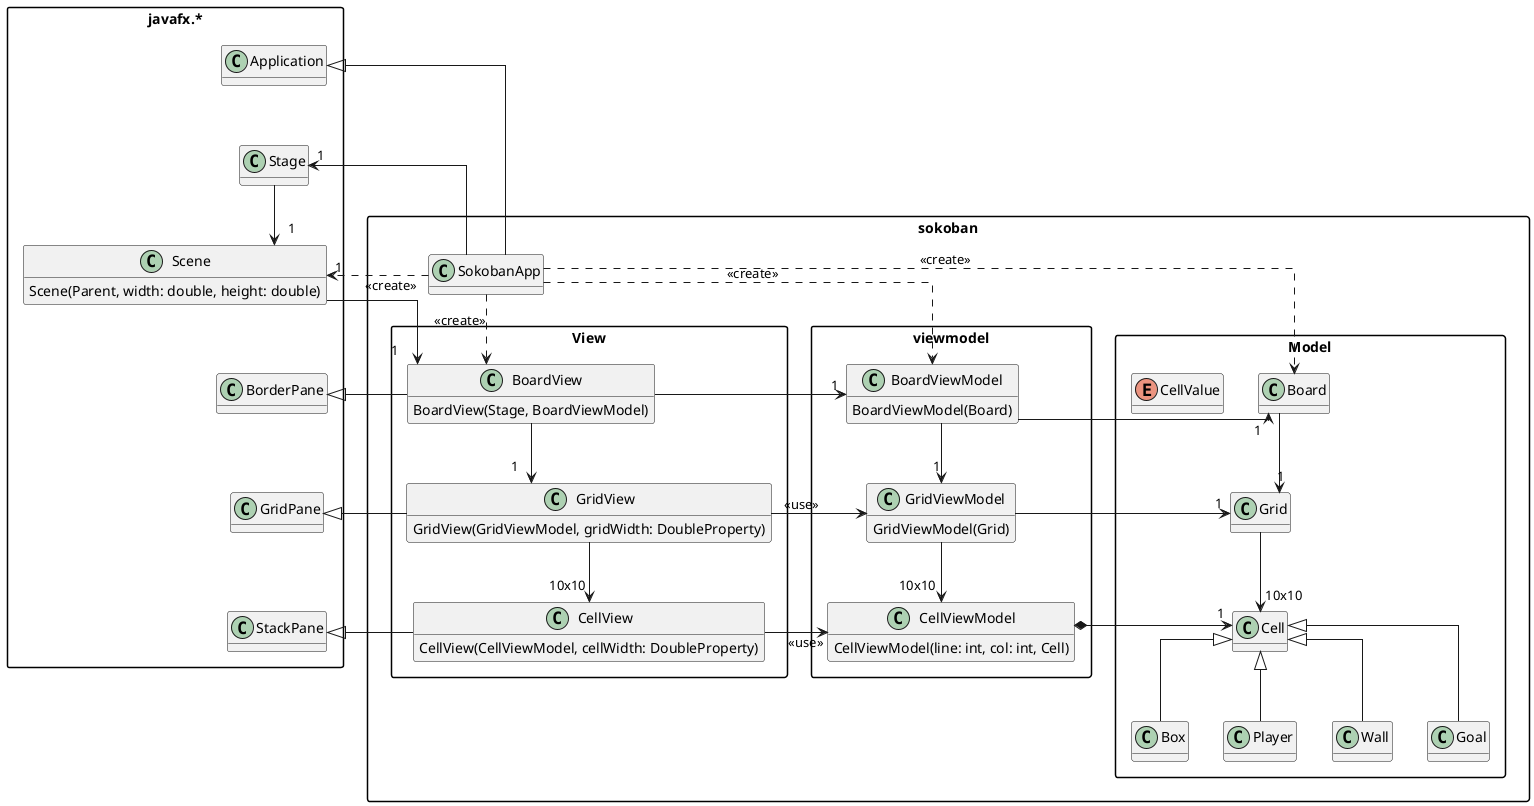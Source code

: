 @startuml SokobanClassDiagram

'!theme plain
'top to bottom direction
skinparam defaultFontName Consolas
skinparam linetype ortho
skinparam classAttributeIconSize 0
skinparam packageStyle rectangle
hide attributes
'hide methods

set namespaceSeparator none

package javafx.* {
    class Application
    class Stage
    class Scene {
        Scene(Parent, width: double, height: double)
    }
    class BorderPane
    class GridPane
    class StackPane

    Application -[hidden]-> Stage
    Stage --> "1" Scene
    Scene -[hidden]- BorderPane
    BorderPane -[hidden]- GridPane
    GridPane -[hidden]- StackPane
}

set namespaceSeparator .

package sokoban {
    class SokobanApp

    Application <|-- SokobanApp
}

package sokoban.Model {
    class Board {
    }

    class Grid {
    }

    class Cell {
    }

    class Box extends Cell
    class Player extends Cell
    class Wall extends Cell
    class Goal extends Cell

    enum CellValue {
        BOX, PLAYER, WALL, GOAL, GROUND
    }

    Board--> "1" Grid
    Grid --> "10x10" Cell
}

package sokoban.viewmodel {
    class BoardViewModel {
        BoardViewModel(Board)
    }

    class GridViewModel {
        GridViewModel(Grid)
    }

    class CellViewModel {
        CellViewModel(line: int, col: int, Cell)
    }

    BoardViewModel--> "1" GridViewModel
    GridViewModel --> "10x10" CellViewModel
}

package sokoban.View {
    class BoardView {
        BoardView(Stage, BoardViewModel)
    }

    class GridView {
        GridView(GridViewModel, gridWidth: DoubleProperty)
    }

    class CellView {
        CellView(CellViewModel, cellWidth: DoubleProperty)
    }

    BoardView--> "1" GridView
    GridView --> "10x10" CellView
}

SokobanApp ..> "1" Scene : <<create>>
SokobanApp-l-> "1" Stage
Scene --> "1" BoardView
BorderPane <|-r- BoardView
GridPane <|-r- GridView
StackPane <|-r- CellView

SokobanApp ..> Board : <<create>>
SokobanApp ..> BoardViewModel : <<create>>
SokobanApp ..> BoardView : <<create>>

BoardView-r-> "1" BoardViewModel
GridView -r-> GridViewModel : <<use>>
CellView -r-> CellViewModel : <<use>>

BoardViewModel -r-> "1" Board
GridViewModel-r-> "1" Grid
CellViewModel *-r-> "1" Cell

@enduml